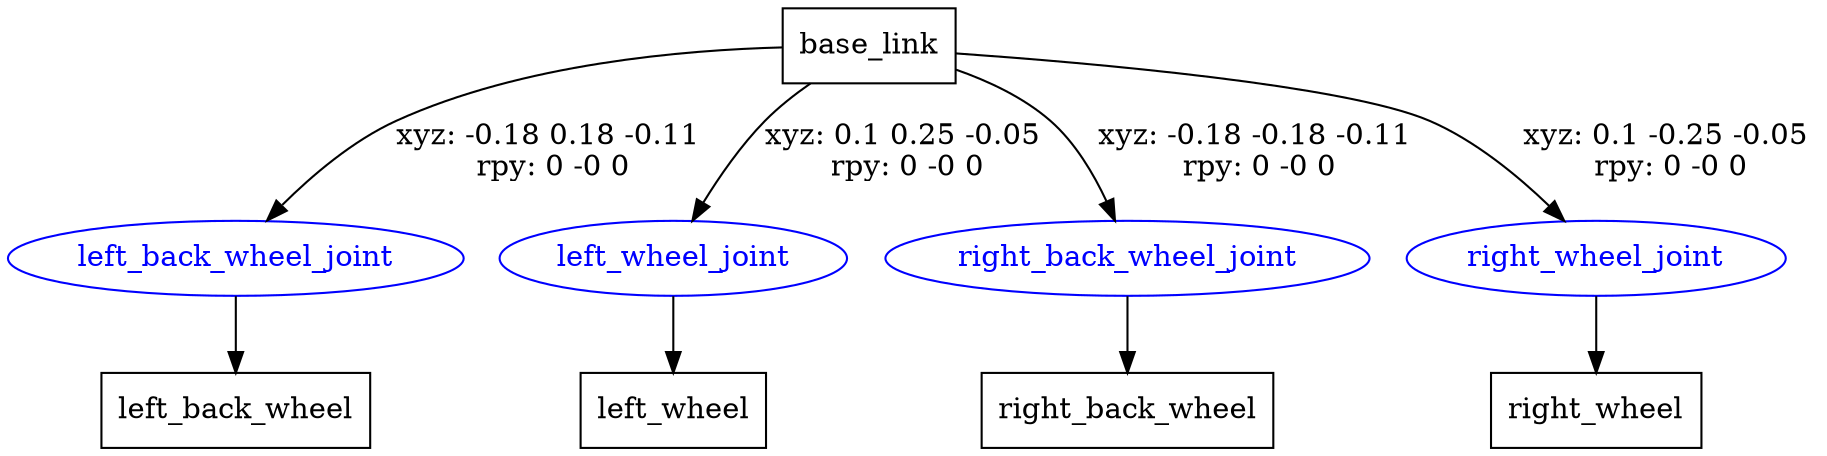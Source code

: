 digraph G {
node [shape=box];
"base_link" [label="base_link"];
"left_back_wheel" [label="left_back_wheel"];
"left_wheel" [label="left_wheel"];
"right_back_wheel" [label="right_back_wheel"];
"right_wheel" [label="right_wheel"];
node [shape=ellipse, color=blue, fontcolor=blue];
"base_link" -> "left_back_wheel_joint" [label="xyz: -0.18 0.18 -0.11 \nrpy: 0 -0 0"]
"left_back_wheel_joint" -> "left_back_wheel"
"base_link" -> "left_wheel_joint" [label="xyz: 0.1 0.25 -0.05 \nrpy: 0 -0 0"]
"left_wheel_joint" -> "left_wheel"
"base_link" -> "right_back_wheel_joint" [label="xyz: -0.18 -0.18 -0.11 \nrpy: 0 -0 0"]
"right_back_wheel_joint" -> "right_back_wheel"
"base_link" -> "right_wheel_joint" [label="xyz: 0.1 -0.25 -0.05 \nrpy: 0 -0 0"]
"right_wheel_joint" -> "right_wheel"
}
